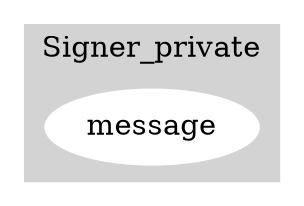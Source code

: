 digraph {

  subgraph cluster1 {
    label="Signer_private";
    style=filled;
    color=lightgrey;

    node [style=filled;color=white]
    message [label="message"]
  }
}
